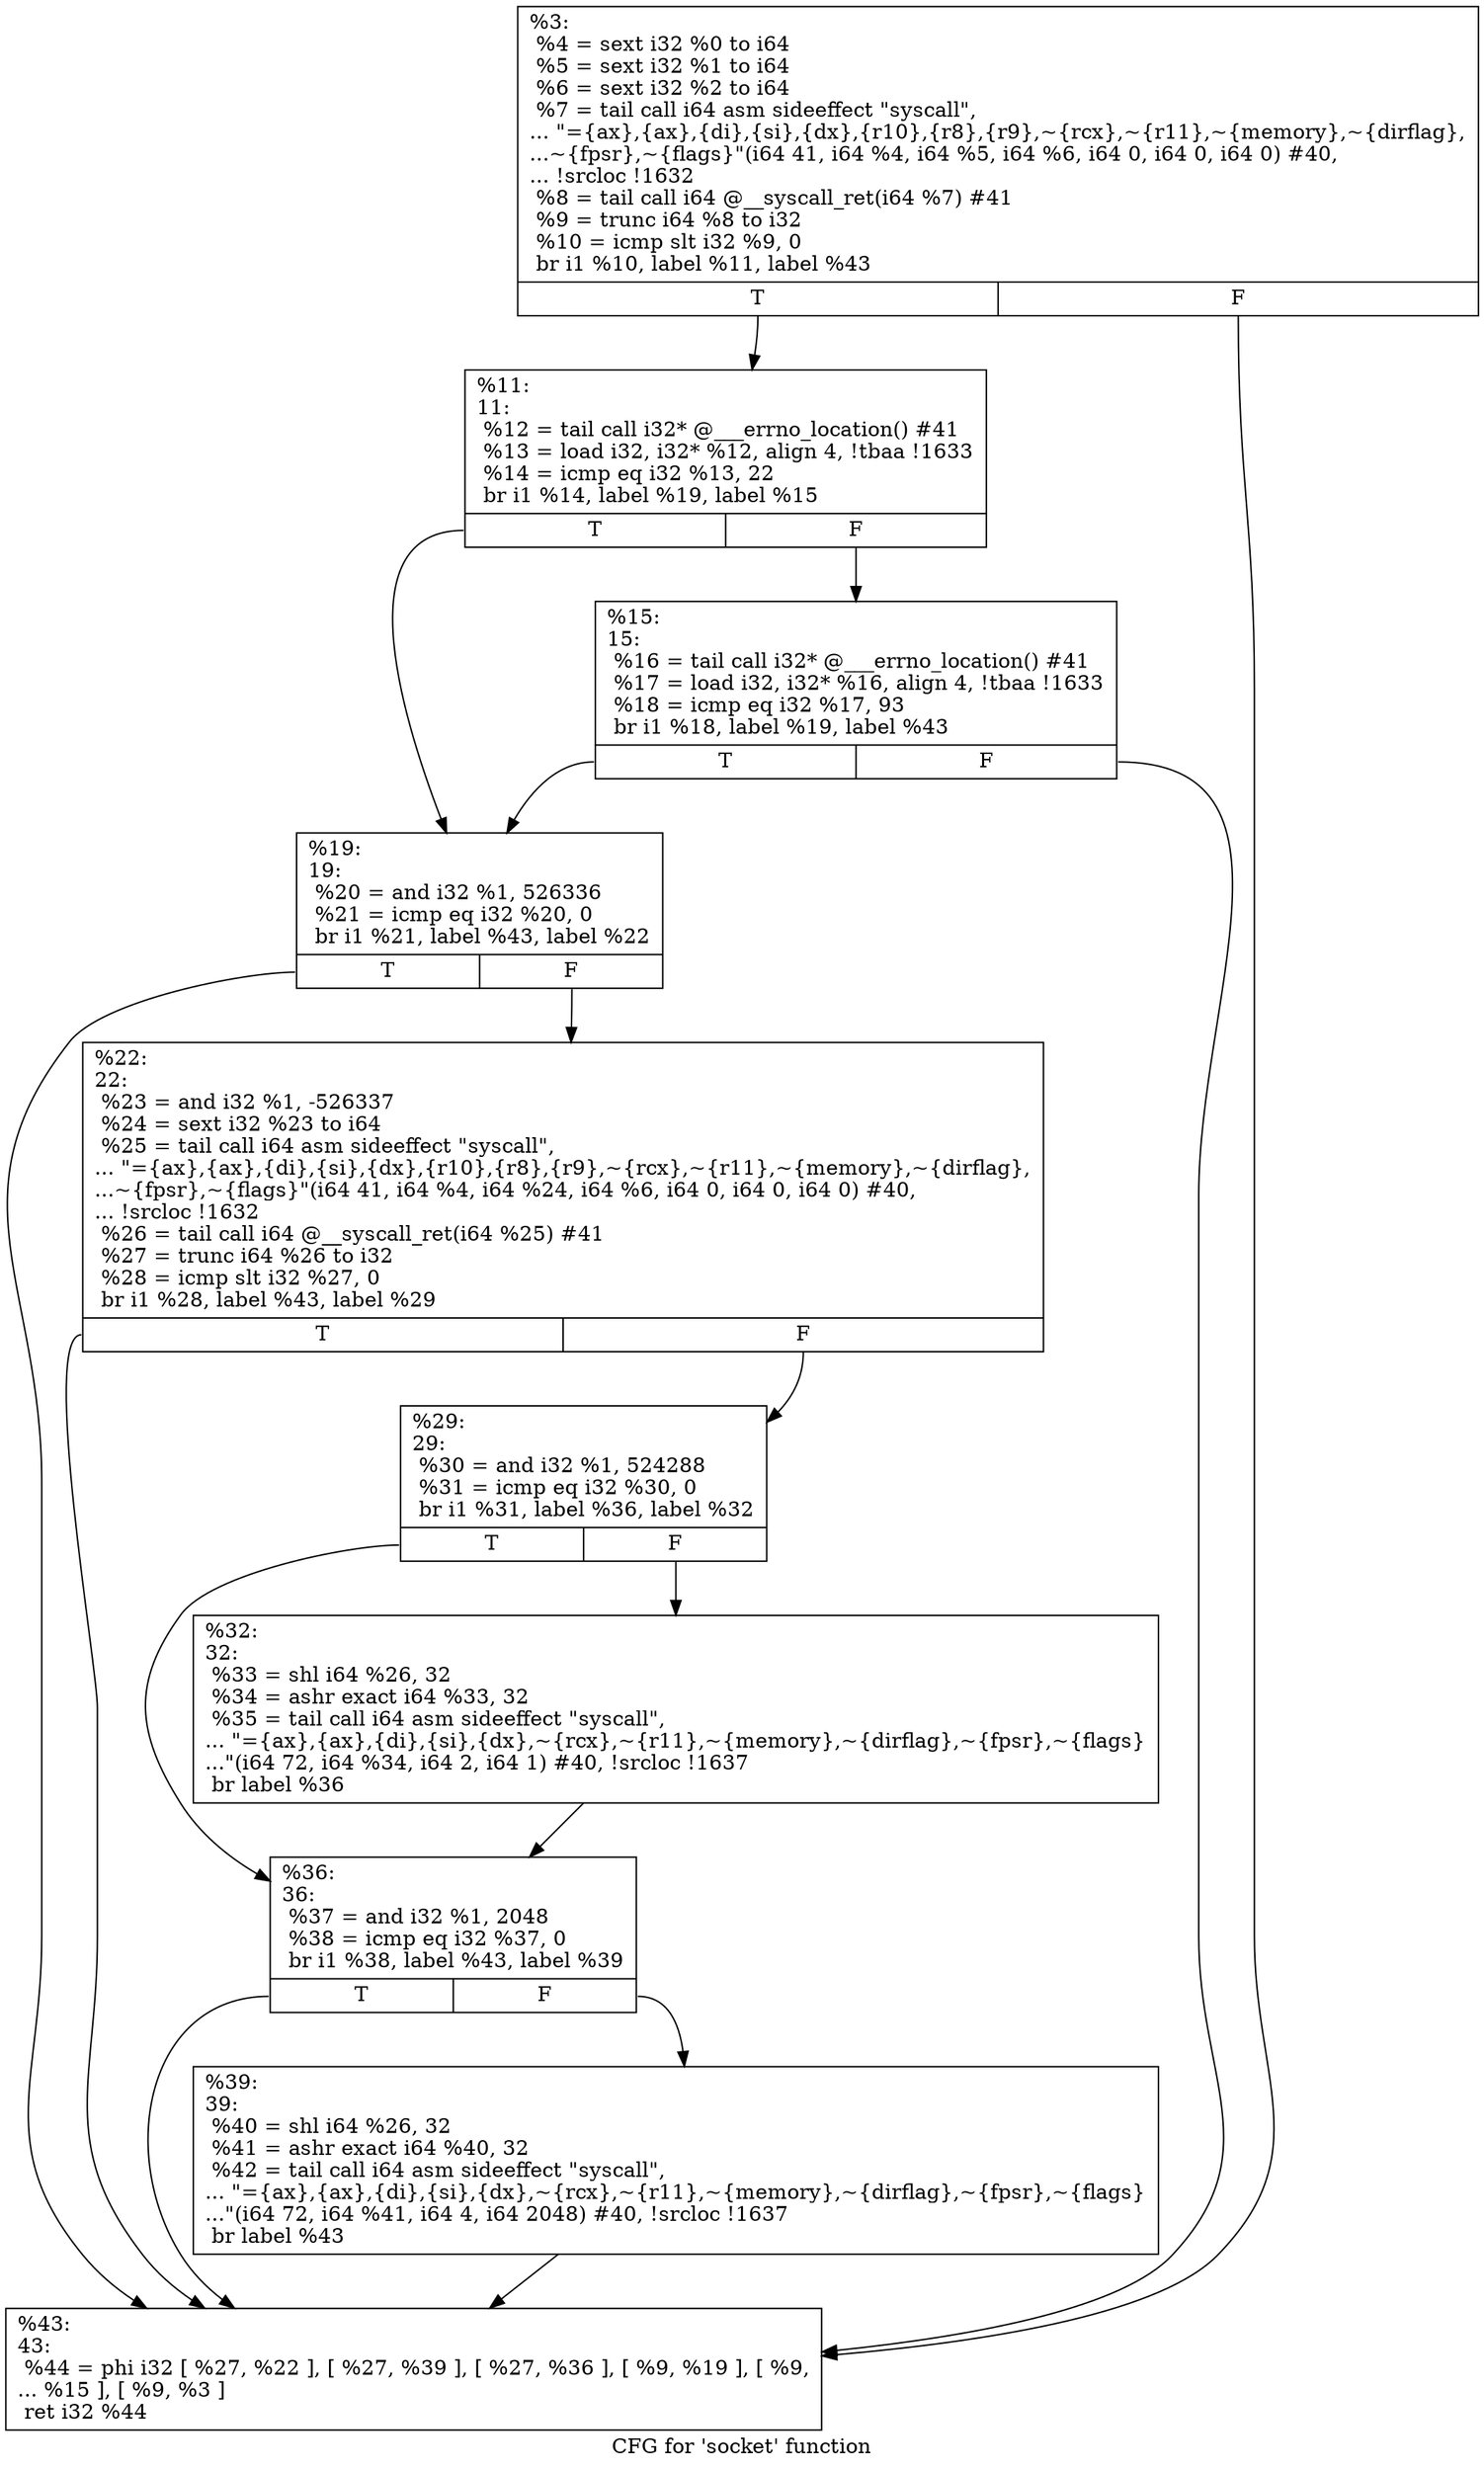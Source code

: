 digraph "CFG for 'socket' function" {
	label="CFG for 'socket' function";

	Node0x17575e0 [shape=record,label="{%3:\l  %4 = sext i32 %0 to i64\l  %5 = sext i32 %1 to i64\l  %6 = sext i32 %2 to i64\l  %7 = tail call i64 asm sideeffect \"syscall\",\l... \"=\{ax\},\{ax\},\{di\},\{si\},\{dx\},\{r10\},\{r8\},\{r9\},~\{rcx\},~\{r11\},~\{memory\},~\{dirflag\},\l...~\{fpsr\},~\{flags\}\"(i64 41, i64 %4, i64 %5, i64 %6, i64 0, i64 0, i64 0) #40,\l... !srcloc !1632\l  %8 = tail call i64 @__syscall_ret(i64 %7) #41\l  %9 = trunc i64 %8 to i32\l  %10 = icmp slt i32 %9, 0\l  br i1 %10, label %11, label %43\l|{<s0>T|<s1>F}}"];
	Node0x17575e0:s0 -> Node0x1757630;
	Node0x17575e0:s1 -> Node0x17578b0;
	Node0x1757630 [shape=record,label="{%11:\l11:                                               \l  %12 = tail call i32* @___errno_location() #41\l  %13 = load i32, i32* %12, align 4, !tbaa !1633\l  %14 = icmp eq i32 %13, 22\l  br i1 %14, label %19, label %15\l|{<s0>T|<s1>F}}"];
	Node0x1757630:s0 -> Node0x17576d0;
	Node0x1757630:s1 -> Node0x1757680;
	Node0x1757680 [shape=record,label="{%15:\l15:                                               \l  %16 = tail call i32* @___errno_location() #41\l  %17 = load i32, i32* %16, align 4, !tbaa !1633\l  %18 = icmp eq i32 %17, 93\l  br i1 %18, label %19, label %43\l|{<s0>T|<s1>F}}"];
	Node0x1757680:s0 -> Node0x17576d0;
	Node0x1757680:s1 -> Node0x17578b0;
	Node0x17576d0 [shape=record,label="{%19:\l19:                                               \l  %20 = and i32 %1, 526336\l  %21 = icmp eq i32 %20, 0\l  br i1 %21, label %43, label %22\l|{<s0>T|<s1>F}}"];
	Node0x17576d0:s0 -> Node0x17578b0;
	Node0x17576d0:s1 -> Node0x1757720;
	Node0x1757720 [shape=record,label="{%22:\l22:                                               \l  %23 = and i32 %1, -526337\l  %24 = sext i32 %23 to i64\l  %25 = tail call i64 asm sideeffect \"syscall\",\l... \"=\{ax\},\{ax\},\{di\},\{si\},\{dx\},\{r10\},\{r8\},\{r9\},~\{rcx\},~\{r11\},~\{memory\},~\{dirflag\},\l...~\{fpsr\},~\{flags\}\"(i64 41, i64 %4, i64 %24, i64 %6, i64 0, i64 0, i64 0) #40,\l... !srcloc !1632\l  %26 = tail call i64 @__syscall_ret(i64 %25) #41\l  %27 = trunc i64 %26 to i32\l  %28 = icmp slt i32 %27, 0\l  br i1 %28, label %43, label %29\l|{<s0>T|<s1>F}}"];
	Node0x1757720:s0 -> Node0x17578b0;
	Node0x1757720:s1 -> Node0x1757770;
	Node0x1757770 [shape=record,label="{%29:\l29:                                               \l  %30 = and i32 %1, 524288\l  %31 = icmp eq i32 %30, 0\l  br i1 %31, label %36, label %32\l|{<s0>T|<s1>F}}"];
	Node0x1757770:s0 -> Node0x1757810;
	Node0x1757770:s1 -> Node0x17577c0;
	Node0x17577c0 [shape=record,label="{%32:\l32:                                               \l  %33 = shl i64 %26, 32\l  %34 = ashr exact i64 %33, 32\l  %35 = tail call i64 asm sideeffect \"syscall\",\l... \"=\{ax\},\{ax\},\{di\},\{si\},\{dx\},~\{rcx\},~\{r11\},~\{memory\},~\{dirflag\},~\{fpsr\},~\{flags\}\l...\"(i64 72, i64 %34, i64 2, i64 1) #40, !srcloc !1637\l  br label %36\l}"];
	Node0x17577c0 -> Node0x1757810;
	Node0x1757810 [shape=record,label="{%36:\l36:                                               \l  %37 = and i32 %1, 2048\l  %38 = icmp eq i32 %37, 0\l  br i1 %38, label %43, label %39\l|{<s0>T|<s1>F}}"];
	Node0x1757810:s0 -> Node0x17578b0;
	Node0x1757810:s1 -> Node0x1757860;
	Node0x1757860 [shape=record,label="{%39:\l39:                                               \l  %40 = shl i64 %26, 32\l  %41 = ashr exact i64 %40, 32\l  %42 = tail call i64 asm sideeffect \"syscall\",\l... \"=\{ax\},\{ax\},\{di\},\{si\},\{dx\},~\{rcx\},~\{r11\},~\{memory\},~\{dirflag\},~\{fpsr\},~\{flags\}\l...\"(i64 72, i64 %41, i64 4, i64 2048) #40, !srcloc !1637\l  br label %43\l}"];
	Node0x1757860 -> Node0x17578b0;
	Node0x17578b0 [shape=record,label="{%43:\l43:                                               \l  %44 = phi i32 [ %27, %22 ], [ %27, %39 ], [ %27, %36 ], [ %9, %19 ], [ %9,\l... %15 ], [ %9, %3 ]\l  ret i32 %44\l}"];
}
